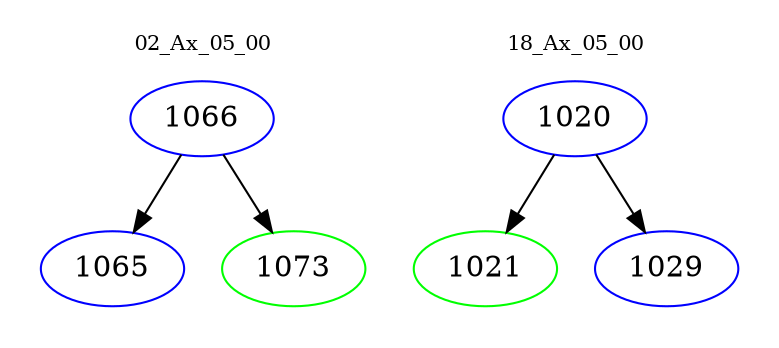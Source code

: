 digraph{
subgraph cluster_0 {
color = white
label = "02_Ax_05_00";
fontsize=10;
T0_1066 [label="1066", color="blue"]
T0_1066 -> T0_1065 [color="black"]
T0_1065 [label="1065", color="blue"]
T0_1066 -> T0_1073 [color="black"]
T0_1073 [label="1073", color="green"]
}
subgraph cluster_1 {
color = white
label = "18_Ax_05_00";
fontsize=10;
T1_1020 [label="1020", color="blue"]
T1_1020 -> T1_1021 [color="black"]
T1_1021 [label="1021", color="green"]
T1_1020 -> T1_1029 [color="black"]
T1_1029 [label="1029", color="blue"]
}
}
